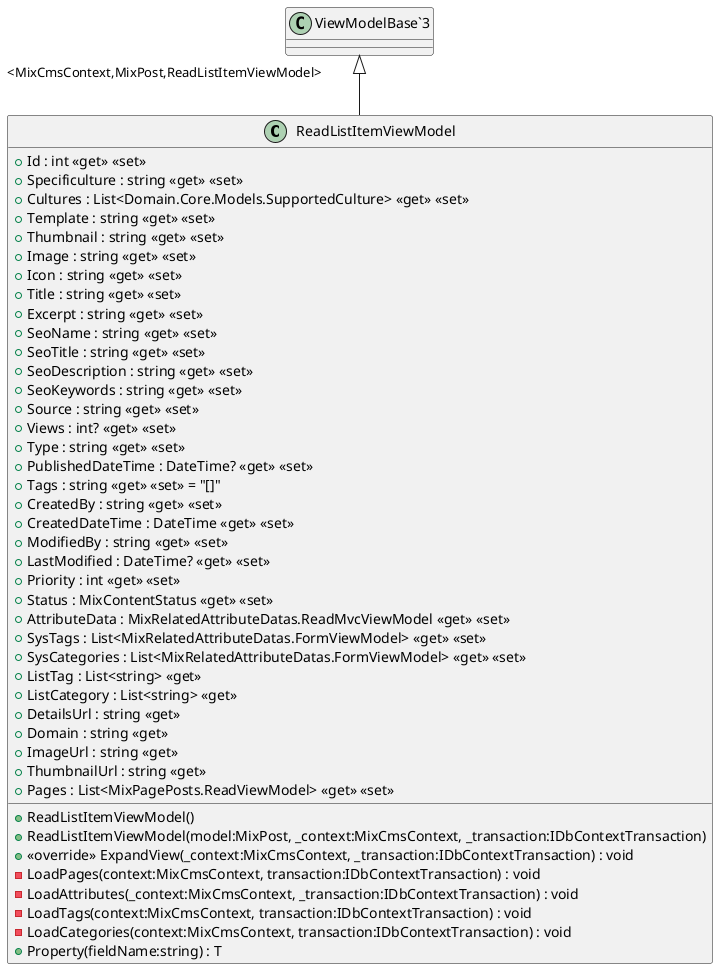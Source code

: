 @startuml
class ReadListItemViewModel {
    + Id : int <<get>> <<set>>
    + Specificulture : string <<get>> <<set>>
    + Cultures : List<Domain.Core.Models.SupportedCulture> <<get>> <<set>>
    + Template : string <<get>> <<set>>
    + Thumbnail : string <<get>> <<set>>
    + Image : string <<get>> <<set>>
    + Icon : string <<get>> <<set>>
    + Title : string <<get>> <<set>>
    + Excerpt : string <<get>> <<set>>
    + SeoName : string <<get>> <<set>>
    + SeoTitle : string <<get>> <<set>>
    + SeoDescription : string <<get>> <<set>>
    + SeoKeywords : string <<get>> <<set>>
    + Source : string <<get>> <<set>>
    + Views : int? <<get>> <<set>>
    + Type : string <<get>> <<set>>
    + PublishedDateTime : DateTime? <<get>> <<set>>
    + Tags : string <<get>> <<set>> = "[]"
    + CreatedBy : string <<get>> <<set>>
    + CreatedDateTime : DateTime <<get>> <<set>>
    + ModifiedBy : string <<get>> <<set>>
    + LastModified : DateTime? <<get>> <<set>>
    + Priority : int <<get>> <<set>>
    + Status : MixContentStatus <<get>> <<set>>
    + AttributeData : MixRelatedAttributeDatas.ReadMvcViewModel <<get>> <<set>>
    + SysTags : List<MixRelatedAttributeDatas.FormViewModel> <<get>> <<set>>
    + SysCategories : List<MixRelatedAttributeDatas.FormViewModel> <<get>> <<set>>
    + ListTag : List<string> <<get>>
    + ListCategory : List<string> <<get>>
    + DetailsUrl : string <<get>>
    + Domain : string <<get>>
    + ImageUrl : string <<get>>
    + ThumbnailUrl : string <<get>>
    + Pages : List<MixPagePosts.ReadViewModel> <<get>> <<set>>
    + ReadListItemViewModel()
    + ReadListItemViewModel(model:MixPost, _context:MixCmsContext, _transaction:IDbContextTransaction)
    + <<override>> ExpandView(_context:MixCmsContext, _transaction:IDbContextTransaction) : void
    - LoadPages(context:MixCmsContext, transaction:IDbContextTransaction) : void
    - LoadAttributes(_context:MixCmsContext, _transaction:IDbContextTransaction) : void
    - LoadTags(context:MixCmsContext, transaction:IDbContextTransaction) : void
    - LoadCategories(context:MixCmsContext, transaction:IDbContextTransaction) : void
    + Property(fieldName:string) : T
}
"ViewModelBase`3" "<MixCmsContext,MixPost,ReadListItemViewModel>" <|-- ReadListItemViewModel
@enduml
